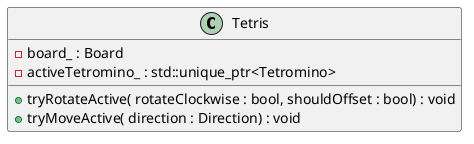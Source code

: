 @startuml (id=Tetris)

class Tetris {
    - board_ : Board
    - activeTetromino_ : std::unique_ptr<Tetromino>

    + tryRotateActive( rotateClockwise : bool, shouldOffset : bool) : void
    + tryMoveActive( direction : Direction) : void 
}
@enduml